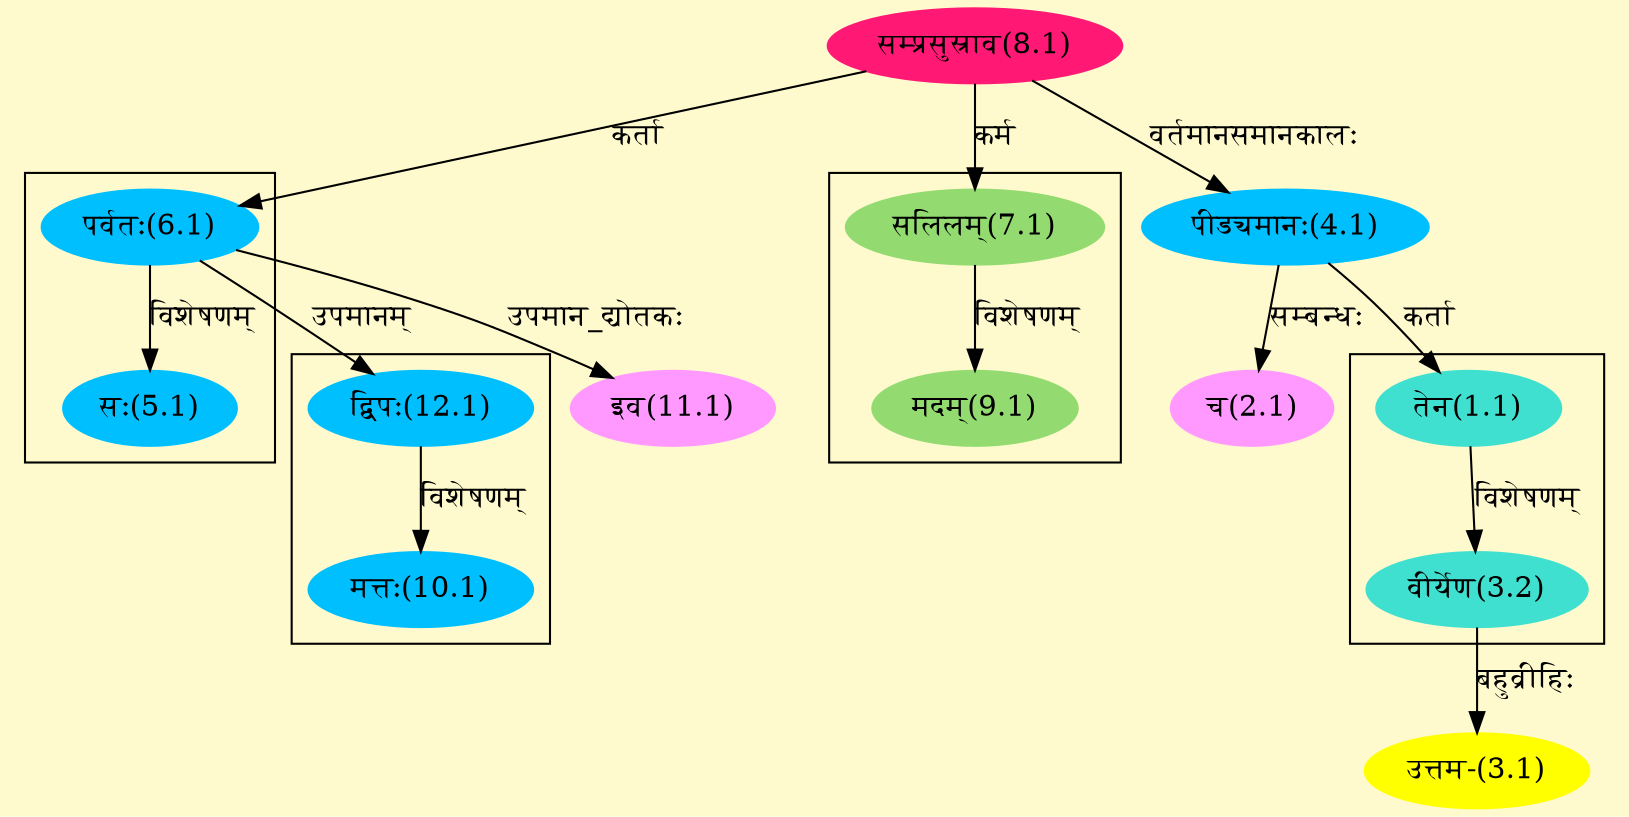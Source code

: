 digraph G{
rankdir=BT;
 compound=true;
 bgcolor="lemonchiffon1";

subgraph cluster_1{
Node3_2 [style=filled, color="#40E0D0" label = "वीर्येण(3.2)"]
Node1_1 [style=filled, color="#40E0D0" label = "तेन(1.1)"]

}

subgraph cluster_2{
Node5_1 [style=filled, color="#00BFFF" label = "सः(5.1)"]
Node6_1 [style=filled, color="#00BFFF" label = "पर्वतः(6.1)"]

}

subgraph cluster_3{
Node9_1 [style=filled, color="#93DB70" label = "मदम्(9.1)"]
Node7_1 [style=filled, color="#93DB70" label = "सलिलम्(7.1)"]

}

subgraph cluster_4{
Node10_1 [style=filled, color="#00BFFF" label = "मत्तः(10.1)"]
Node12_1 [style=filled, color="#00BFFF" label = "द्विपः(12.1)"]

}
Node1_1 [style=filled, color="#40E0D0" label = "तेन(1.1)"]
Node4_1 [style=filled, color="#00BFFF" label = "पीड्यमानः(4.1)"]
Node2_1 [style=filled, color="#FF99FF" label = "च(2.1)"]
Node3_1 [style=filled, color="#FFFF00" label = "उत्तम-(3.1)"]
Node3_2 [style=filled, color="#40E0D0" label = "वीर्येण(3.2)"]
Node8_1 [style=filled, color="#FF1975" label = "सम्प्रसुस्राव(8.1)"]
Node6_1 [style=filled, color="#00BFFF" label = "पर्वतः(6.1)"]
Node7_1 [style=filled, color="#93DB70" label = "सलिलम्(7.1)"]
Node [style=filled, color="" label = "()"]
Node11_1 [style=filled, color="#FF99FF" label = "इव(11.1)"]
Node12_1 [style=filled, color="#00BFFF" label = "द्विपः(12.1)"]
/* Start of Relations section */

Node1_1 -> Node4_1 [  label="कर्ता"  dir="back" ]
Node2_1 -> Node4_1 [  label="सम्बन्धः"  dir="back" ]
Node3_1 -> Node3_2 [  label="बहुव्रीहिः"  dir="back" ]
Node3_2 -> Node1_1 [  label="विशेषणम्"  dir="back" ]
Node4_1 -> Node8_1 [  label="वर्तमानसमानकालः"  dir="back" ]
Node5_1 -> Node6_1 [  label="विशेषणम्"  dir="back" ]
Node6_1 -> Node8_1 [  label="कर्ता"  dir="back" ]
Node7_1 -> Node8_1 [  label="कर्म"  dir="back" ]
Node9_1 -> Node7_1 [  label="विशेषणम्"  dir="back" ]
Node10_1 -> Node12_1 [  label="विशेषणम्"  dir="back" ]
Node11_1 -> Node6_1 [  label="उपमान_द्योतकः"  dir="back" ]
Node12_1 -> Node6_1 [  label="उपमानम्"  dir="back" ]
}
